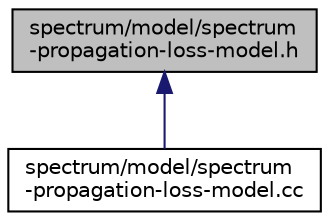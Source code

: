 digraph "spectrum/model/spectrum-propagation-loss-model.h"
{
  edge [fontname="Helvetica",fontsize="10",labelfontname="Helvetica",labelfontsize="10"];
  node [fontname="Helvetica",fontsize="10",shape=record];
  Node1 [label="spectrum/model/spectrum\l-propagation-loss-model.h",height=0.2,width=0.4,color="black", fillcolor="grey75", style="filled", fontcolor="black"];
  Node1 -> Node2 [dir="back",color="midnightblue",fontsize="10",style="solid"];
  Node2 [label="spectrum/model/spectrum\l-propagation-loss-model.cc",height=0.2,width=0.4,color="black", fillcolor="white", style="filled",URL="$db/d46/spectrum-propagation-loss-model_8cc.html"];
}
